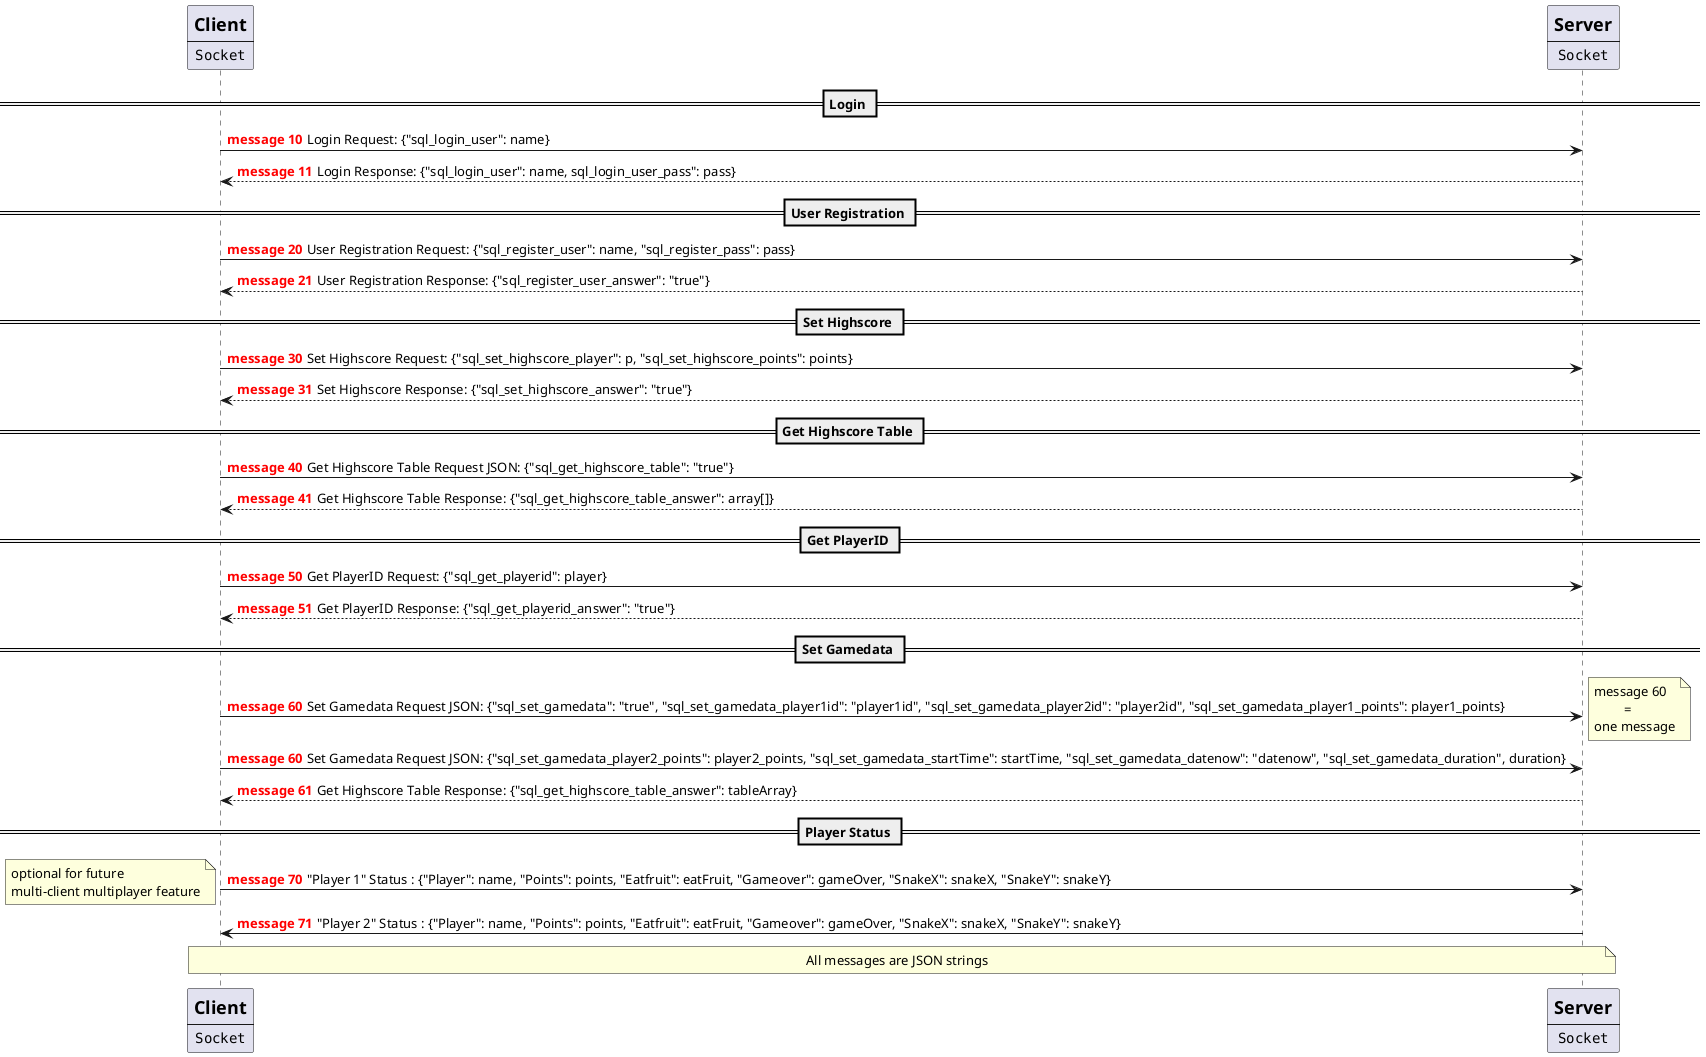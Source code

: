 @startuml
'https://plantuml.com/sequence-diagram

autonumber

participant Client [
    =Client
    ----
    ""Socket""
    ]
participant Server [
        =Server
        ----
        ""Socket""
        ]

== Login ==
autonumber 10 "<font color=red><b>message "
Client -> Server: Login Request: {"sql_login_user": name}
Client <-- Server: Login Response: {"sql_login_user": name, sql_login_user_pass": pass}
== User Registration ==
autonumber 20 "<font color=red><b>message "
Client -> Server: User Registration Request: {"sql_register_user": name, "sql_register_pass": pass}
Client <-- Server: User Registration Response: {"sql_register_user_answer": "true"}
== Set Highscore ==
autonumber 30 "<font color=red><b>message "
Client -> Server: Set Highscore Request: {"sql_set_highscore_player": p, "sql_set_highscore_points": points}
Client <-- Server: Set Highscore Response: {"sql_set_highscore_answer": "true"}
== Get Highscore Table ==
autonumber 40 "<font color=red><b>message "
Client -> Server: Get Highscore Table Request JSON: {"sql_get_highscore_table": "true"}
Client <-- Server: Get Highscore Table Response: {"sql_get_highscore_table_answer": array[]}
== Get PlayerID ==
autonumber 50 "<font color=red><b>message "
Client -> Server: Get PlayerID Request: {"sql_get_playerid": player}
Client <-- Server: Get PlayerID Response: {"sql_get_playerid_answer": "true"}
== Set Gamedata ==
autonumber 60 "<font color=red><b>message "
Client -> Server: Set Gamedata Request JSON: {"sql_set_gamedata": "true", "sql_set_gamedata_player1id": "player1id", "sql_set_gamedata_player2id": "player2id", "sql_set_gamedata_player1_points": player1_points}
note right
message 60
         =
one message
end note
autonumber 60 "<font color=red><b>message "
Client -> Server: Set Gamedata Request JSON: {"sql_set_gamedata_player2_points": player2_points, "sql_set_gamedata_startTime": startTime, "sql_set_gamedata_datenow": "datenow", "sql_set_gamedata_duration", duration}
Client <-- Server: Get Highscore Table Response: {"sql_get_highscore_table_answer": tableArray}

== Player Status ==
autonumber 70 "<font color=red><b>message "
Client -> Server: "Player 1" Status : {"Player": name, "Points": points, "Eatfruit": eatFruit, "Gameover": gameOver, "SnakeX": snakeX, "SnakeY": snakeY}
note left
optional for future
multi-client multiplayer feature
end note
Client <- Server: "Player 2" Status : {"Player": name, "Points": points, "Eatfruit": eatFruit, "Gameover": gameOver, "SnakeX": snakeX, "SnakeY": snakeY}
note over Client, Server: All messages are JSON strings
@enduml